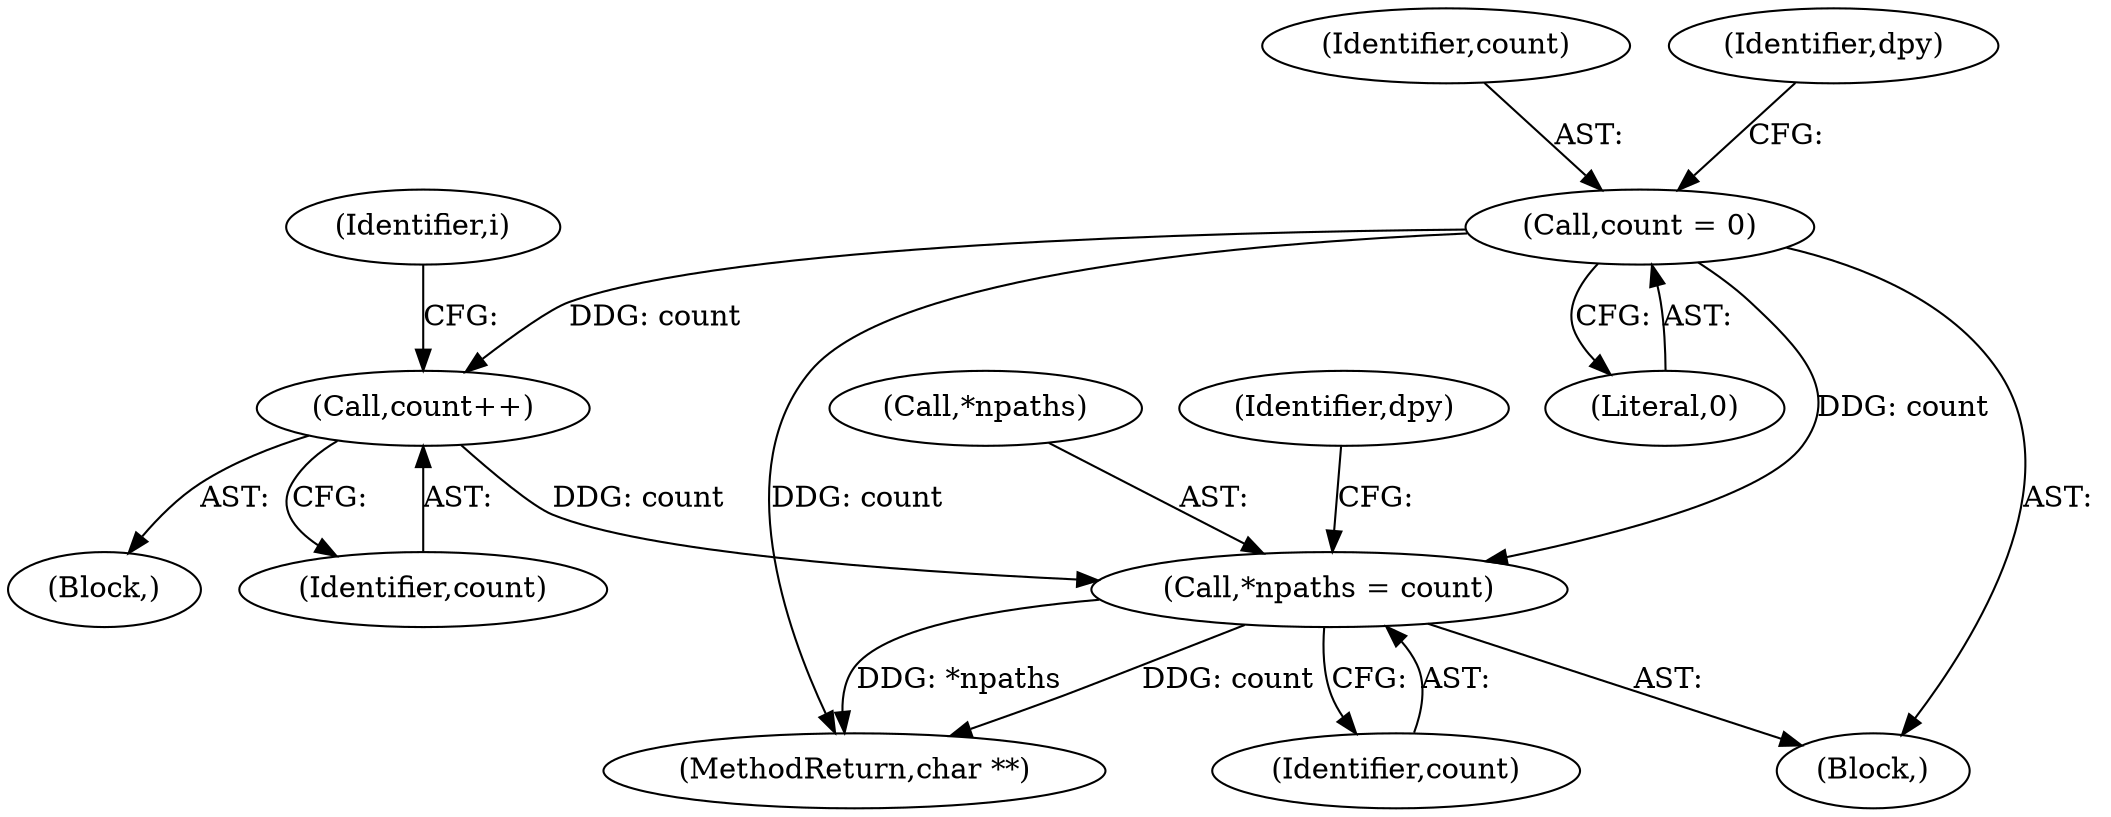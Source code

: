 digraph "0_libx11_b469da1430cdcee06e31c6251b83aede072a1ff0_0@pointer" {
"1000269" [label="(Call,*npaths = count)"];
"1000125" [label="(Call,count = 0)"];
"1000261" [label="(Call,count++)"];
"1000109" [label="(Block,)"];
"1000261" [label="(Call,count++)"];
"1000232" [label="(Identifier,i)"];
"1000270" [label="(Call,*npaths)"];
"1000274" [label="(Identifier,dpy)"];
"1000272" [label="(Identifier,count)"];
"1000126" [label="(Identifier,count)"];
"1000132" [label="(Identifier,dpy)"];
"1000269" [label="(Call,*npaths = count)"];
"1000125" [label="(Call,count = 0)"];
"1000240" [label="(Block,)"];
"1000262" [label="(Identifier,count)"];
"1000278" [label="(MethodReturn,char **)"];
"1000127" [label="(Literal,0)"];
"1000269" -> "1000109"  [label="AST: "];
"1000269" -> "1000272"  [label="CFG: "];
"1000270" -> "1000269"  [label="AST: "];
"1000272" -> "1000269"  [label="AST: "];
"1000274" -> "1000269"  [label="CFG: "];
"1000269" -> "1000278"  [label="DDG: *npaths"];
"1000269" -> "1000278"  [label="DDG: count"];
"1000125" -> "1000269"  [label="DDG: count"];
"1000261" -> "1000269"  [label="DDG: count"];
"1000125" -> "1000109"  [label="AST: "];
"1000125" -> "1000127"  [label="CFG: "];
"1000126" -> "1000125"  [label="AST: "];
"1000127" -> "1000125"  [label="AST: "];
"1000132" -> "1000125"  [label="CFG: "];
"1000125" -> "1000278"  [label="DDG: count"];
"1000125" -> "1000261"  [label="DDG: count"];
"1000261" -> "1000240"  [label="AST: "];
"1000261" -> "1000262"  [label="CFG: "];
"1000262" -> "1000261"  [label="AST: "];
"1000232" -> "1000261"  [label="CFG: "];
}
